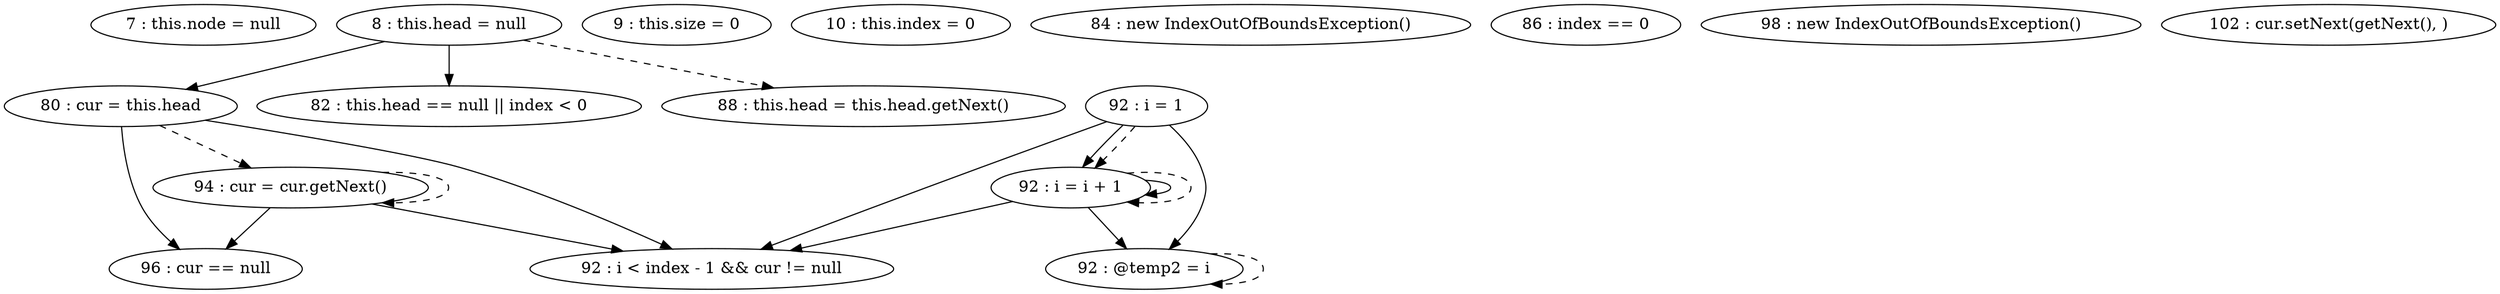 digraph G {
"7 : this.node = null"
"8 : this.head = null"
"8 : this.head = null" -> "80 : cur = this.head"
"8 : this.head = null" -> "82 : this.head == null || index < 0"
"8 : this.head = null" -> "88 : this.head = this.head.getNext()" [style=dashed]
"9 : this.size = 0"
"10 : this.index = 0"
"80 : cur = this.head"
"80 : cur = this.head" -> "96 : cur == null"
"80 : cur = this.head" -> "92 : i < index - 1 && cur != null"
"80 : cur = this.head" -> "94 : cur = cur.getNext()" [style=dashed]
"82 : this.head == null || index < 0"
"84 : new IndexOutOfBoundsException()"
"86 : index == 0"
"88 : this.head = this.head.getNext()"
"92 : i = 1"
"92 : i = 1" -> "92 : i = i + 1"
"92 : i = 1" -> "92 : i < index - 1 && cur != null"
"92 : i = 1" -> "92 : @temp2 = i"
"92 : i = 1" -> "92 : i = i + 1" [style=dashed]
"92 : i < index - 1 && cur != null"
"94 : cur = cur.getNext()"
"94 : cur = cur.getNext()" -> "96 : cur == null"
"94 : cur = cur.getNext()" -> "92 : i < index - 1 && cur != null"
"94 : cur = cur.getNext()" -> "94 : cur = cur.getNext()" [style=dashed]
"92 : @temp2 = i"
"92 : @temp2 = i" -> "92 : @temp2 = i" [style=dashed]
"92 : i = i + 1"
"92 : i = i + 1" -> "92 : i = i + 1"
"92 : i = i + 1" -> "92 : i < index - 1 && cur != null"
"92 : i = i + 1" -> "92 : @temp2 = i"
"92 : i = i + 1" -> "92 : i = i + 1" [style=dashed]
"96 : cur == null"
"98 : new IndexOutOfBoundsException()"
"102 : cur.setNext(getNext(), )"
}